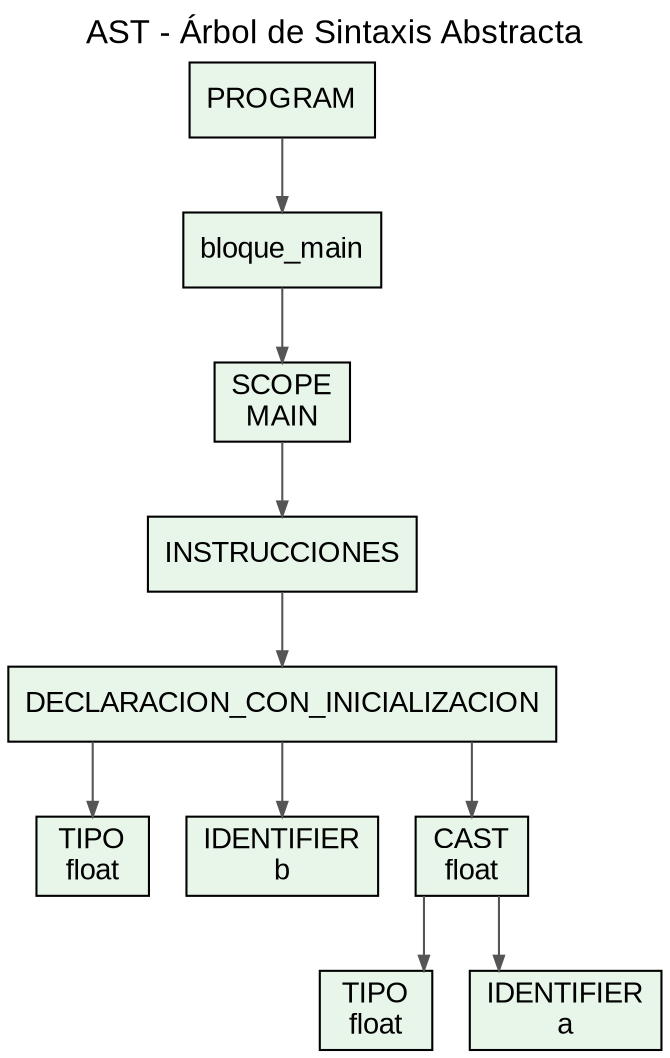 digraph AST {
  rankdir=TB;
  node [fontname="Arial, sans-serif", style=filled, shape=box, fillcolor="#E8F5E9"];
  edge [fontname="Arial, sans-serif", color="#555555", arrowsize=0.7];
  graph [fontname="Arial, sans-serif", labelloc=t, fontsize=16];
  label="AST - Árbol de Sintaxis Abstracta";
  splines=ortho;
  concentrate=true;

  node_0 [label="PROGRAM"];
  node_1 [label="bloque_main"];
  node_0 -> node_1;
  node_2 [label="SCOPE\nMAIN"];
  node_1 -> node_2;
  node_3 [label="INSTRUCCIONES"];
  node_2 -> node_3;
  node_4 [label="DECLARACION_CON_INICIALIZACION"];
  node_3 -> node_4;
  node_5 [label="TIPO\nfloat"];
  node_4 -> node_5;
  node_6 [label="IDENTIFIER\nb"];
  node_4 -> node_6;
  node_7 [label="CAST\nfloat"];
  node_4 -> node_7;
  node_8 [label="TIPO\nfloat"];
  node_7 -> node_8;
  node_9 [label="IDENTIFIER\na"];
  node_7 -> node_9;

}
